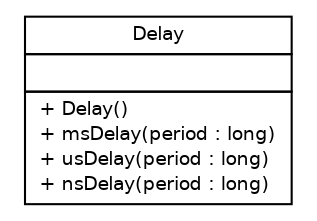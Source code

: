 #!/usr/local/bin/dot
#
# Class diagram 
# Generated by UMLGraph version R5_6-24-gf6e263 (http://www.umlgraph.org/)
#

digraph G {
	edge [fontname="Helvetica",fontsize=10,labelfontname="Helvetica",labelfontsize=10];
	node [fontname="Helvetica",fontsize=10,shape=plaintext];
	nodesep=0.25;
	ranksep=0.5;
	// lejos.utility.Delay
	c901 [label=<<table title="lejos.utility.Delay" border="0" cellborder="1" cellspacing="0" cellpadding="2" port="p" href="./Delay.html">
		<tr><td><table border="0" cellspacing="0" cellpadding="1">
<tr><td align="center" balign="center"> Delay </td></tr>
		</table></td></tr>
		<tr><td><table border="0" cellspacing="0" cellpadding="1">
<tr><td align="left" balign="left">  </td></tr>
		</table></td></tr>
		<tr><td><table border="0" cellspacing="0" cellpadding="1">
<tr><td align="left" balign="left"> + Delay() </td></tr>
<tr><td align="left" balign="left"> + msDelay(period : long) </td></tr>
<tr><td align="left" balign="left"> + usDelay(period : long) </td></tr>
<tr><td align="left" balign="left"> + nsDelay(period : long) </td></tr>
		</table></td></tr>
		</table>>, URL="./Delay.html", fontname="Helvetica", fontcolor="black", fontsize=9.0];
}

